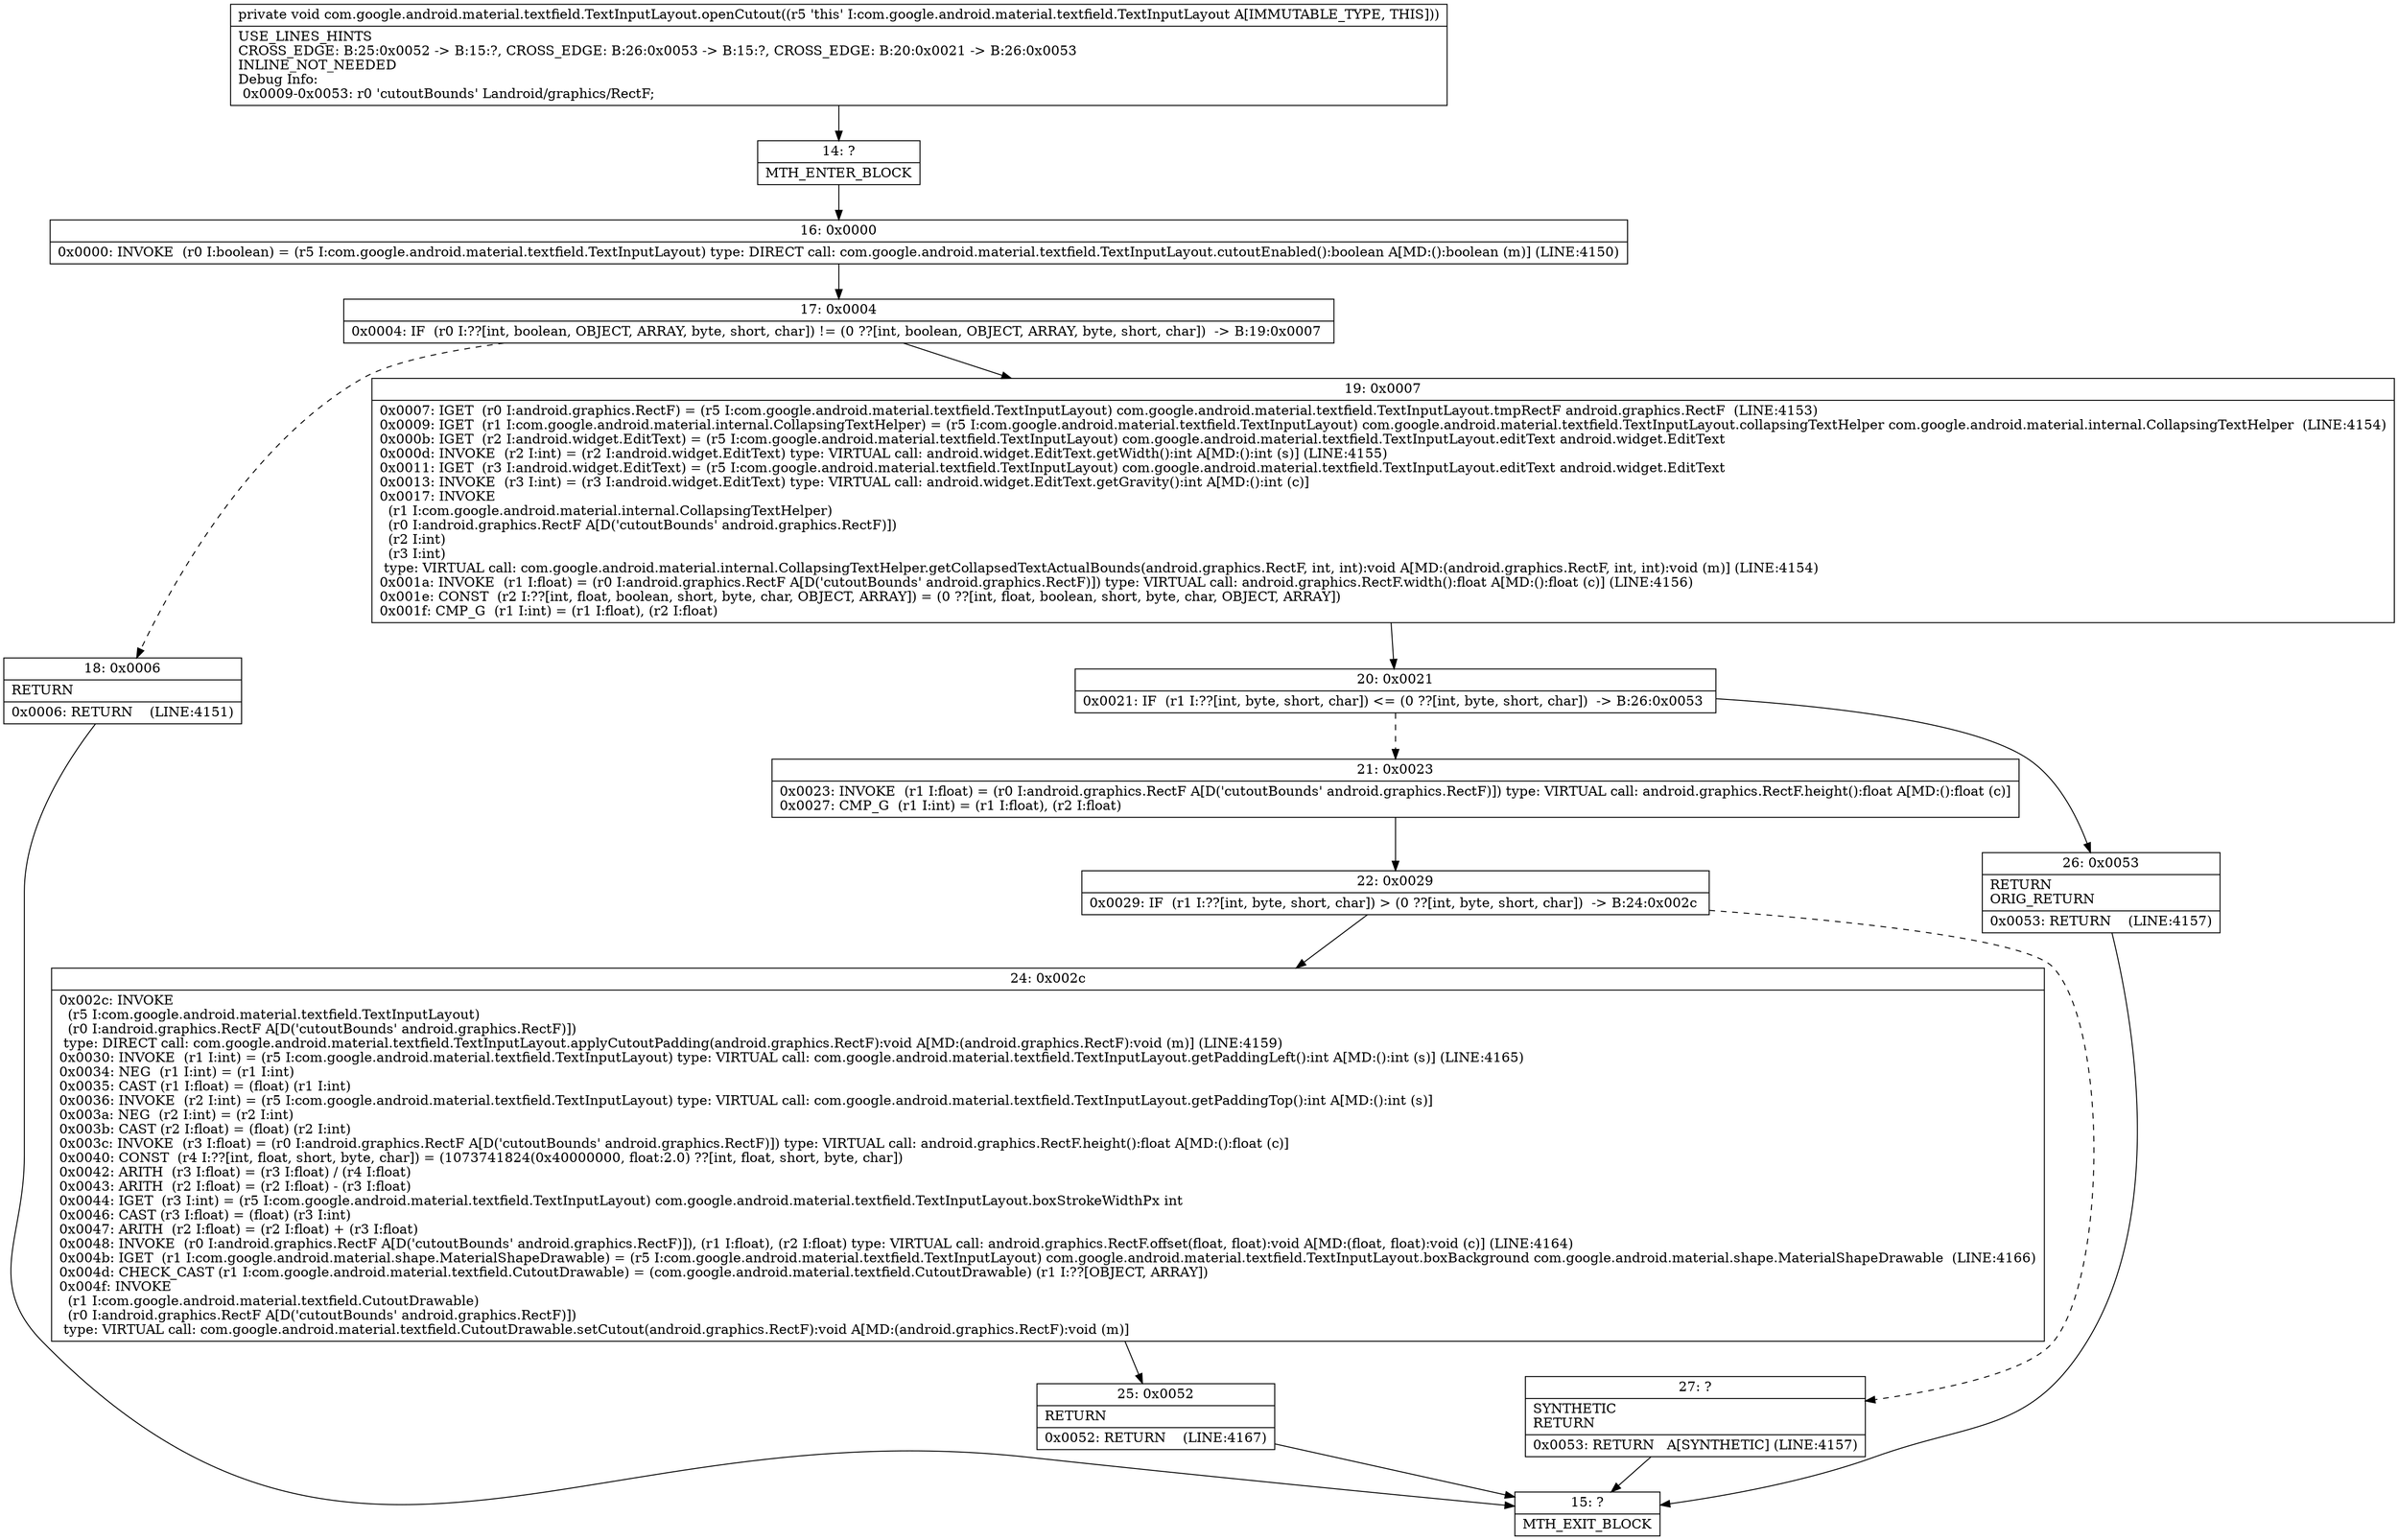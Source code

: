 digraph "CFG forcom.google.android.material.textfield.TextInputLayout.openCutout()V" {
Node_14 [shape=record,label="{14\:\ ?|MTH_ENTER_BLOCK\l}"];
Node_16 [shape=record,label="{16\:\ 0x0000|0x0000: INVOKE  (r0 I:boolean) = (r5 I:com.google.android.material.textfield.TextInputLayout) type: DIRECT call: com.google.android.material.textfield.TextInputLayout.cutoutEnabled():boolean A[MD:():boolean (m)] (LINE:4150)\l}"];
Node_17 [shape=record,label="{17\:\ 0x0004|0x0004: IF  (r0 I:??[int, boolean, OBJECT, ARRAY, byte, short, char]) != (0 ??[int, boolean, OBJECT, ARRAY, byte, short, char])  \-\> B:19:0x0007 \l}"];
Node_18 [shape=record,label="{18\:\ 0x0006|RETURN\l|0x0006: RETURN    (LINE:4151)\l}"];
Node_15 [shape=record,label="{15\:\ ?|MTH_EXIT_BLOCK\l}"];
Node_19 [shape=record,label="{19\:\ 0x0007|0x0007: IGET  (r0 I:android.graphics.RectF) = (r5 I:com.google.android.material.textfield.TextInputLayout) com.google.android.material.textfield.TextInputLayout.tmpRectF android.graphics.RectF  (LINE:4153)\l0x0009: IGET  (r1 I:com.google.android.material.internal.CollapsingTextHelper) = (r5 I:com.google.android.material.textfield.TextInputLayout) com.google.android.material.textfield.TextInputLayout.collapsingTextHelper com.google.android.material.internal.CollapsingTextHelper  (LINE:4154)\l0x000b: IGET  (r2 I:android.widget.EditText) = (r5 I:com.google.android.material.textfield.TextInputLayout) com.google.android.material.textfield.TextInputLayout.editText android.widget.EditText \l0x000d: INVOKE  (r2 I:int) = (r2 I:android.widget.EditText) type: VIRTUAL call: android.widget.EditText.getWidth():int A[MD:():int (s)] (LINE:4155)\l0x0011: IGET  (r3 I:android.widget.EditText) = (r5 I:com.google.android.material.textfield.TextInputLayout) com.google.android.material.textfield.TextInputLayout.editText android.widget.EditText \l0x0013: INVOKE  (r3 I:int) = (r3 I:android.widget.EditText) type: VIRTUAL call: android.widget.EditText.getGravity():int A[MD:():int (c)]\l0x0017: INVOKE  \l  (r1 I:com.google.android.material.internal.CollapsingTextHelper)\l  (r0 I:android.graphics.RectF A[D('cutoutBounds' android.graphics.RectF)])\l  (r2 I:int)\l  (r3 I:int)\l type: VIRTUAL call: com.google.android.material.internal.CollapsingTextHelper.getCollapsedTextActualBounds(android.graphics.RectF, int, int):void A[MD:(android.graphics.RectF, int, int):void (m)] (LINE:4154)\l0x001a: INVOKE  (r1 I:float) = (r0 I:android.graphics.RectF A[D('cutoutBounds' android.graphics.RectF)]) type: VIRTUAL call: android.graphics.RectF.width():float A[MD:():float (c)] (LINE:4156)\l0x001e: CONST  (r2 I:??[int, float, boolean, short, byte, char, OBJECT, ARRAY]) = (0 ??[int, float, boolean, short, byte, char, OBJECT, ARRAY]) \l0x001f: CMP_G  (r1 I:int) = (r1 I:float), (r2 I:float) \l}"];
Node_20 [shape=record,label="{20\:\ 0x0021|0x0021: IF  (r1 I:??[int, byte, short, char]) \<= (0 ??[int, byte, short, char])  \-\> B:26:0x0053 \l}"];
Node_21 [shape=record,label="{21\:\ 0x0023|0x0023: INVOKE  (r1 I:float) = (r0 I:android.graphics.RectF A[D('cutoutBounds' android.graphics.RectF)]) type: VIRTUAL call: android.graphics.RectF.height():float A[MD:():float (c)]\l0x0027: CMP_G  (r1 I:int) = (r1 I:float), (r2 I:float) \l}"];
Node_22 [shape=record,label="{22\:\ 0x0029|0x0029: IF  (r1 I:??[int, byte, short, char]) \> (0 ??[int, byte, short, char])  \-\> B:24:0x002c \l}"];
Node_24 [shape=record,label="{24\:\ 0x002c|0x002c: INVOKE  \l  (r5 I:com.google.android.material.textfield.TextInputLayout)\l  (r0 I:android.graphics.RectF A[D('cutoutBounds' android.graphics.RectF)])\l type: DIRECT call: com.google.android.material.textfield.TextInputLayout.applyCutoutPadding(android.graphics.RectF):void A[MD:(android.graphics.RectF):void (m)] (LINE:4159)\l0x0030: INVOKE  (r1 I:int) = (r5 I:com.google.android.material.textfield.TextInputLayout) type: VIRTUAL call: com.google.android.material.textfield.TextInputLayout.getPaddingLeft():int A[MD:():int (s)] (LINE:4165)\l0x0034: NEG  (r1 I:int) = (r1 I:int) \l0x0035: CAST (r1 I:float) = (float) (r1 I:int) \l0x0036: INVOKE  (r2 I:int) = (r5 I:com.google.android.material.textfield.TextInputLayout) type: VIRTUAL call: com.google.android.material.textfield.TextInputLayout.getPaddingTop():int A[MD:():int (s)]\l0x003a: NEG  (r2 I:int) = (r2 I:int) \l0x003b: CAST (r2 I:float) = (float) (r2 I:int) \l0x003c: INVOKE  (r3 I:float) = (r0 I:android.graphics.RectF A[D('cutoutBounds' android.graphics.RectF)]) type: VIRTUAL call: android.graphics.RectF.height():float A[MD:():float (c)]\l0x0040: CONST  (r4 I:??[int, float, short, byte, char]) = (1073741824(0x40000000, float:2.0) ??[int, float, short, byte, char]) \l0x0042: ARITH  (r3 I:float) = (r3 I:float) \/ (r4 I:float) \l0x0043: ARITH  (r2 I:float) = (r2 I:float) \- (r3 I:float) \l0x0044: IGET  (r3 I:int) = (r5 I:com.google.android.material.textfield.TextInputLayout) com.google.android.material.textfield.TextInputLayout.boxStrokeWidthPx int \l0x0046: CAST (r3 I:float) = (float) (r3 I:int) \l0x0047: ARITH  (r2 I:float) = (r2 I:float) + (r3 I:float) \l0x0048: INVOKE  (r0 I:android.graphics.RectF A[D('cutoutBounds' android.graphics.RectF)]), (r1 I:float), (r2 I:float) type: VIRTUAL call: android.graphics.RectF.offset(float, float):void A[MD:(float, float):void (c)] (LINE:4164)\l0x004b: IGET  (r1 I:com.google.android.material.shape.MaterialShapeDrawable) = (r5 I:com.google.android.material.textfield.TextInputLayout) com.google.android.material.textfield.TextInputLayout.boxBackground com.google.android.material.shape.MaterialShapeDrawable  (LINE:4166)\l0x004d: CHECK_CAST (r1 I:com.google.android.material.textfield.CutoutDrawable) = (com.google.android.material.textfield.CutoutDrawable) (r1 I:??[OBJECT, ARRAY]) \l0x004f: INVOKE  \l  (r1 I:com.google.android.material.textfield.CutoutDrawable)\l  (r0 I:android.graphics.RectF A[D('cutoutBounds' android.graphics.RectF)])\l type: VIRTUAL call: com.google.android.material.textfield.CutoutDrawable.setCutout(android.graphics.RectF):void A[MD:(android.graphics.RectF):void (m)]\l}"];
Node_25 [shape=record,label="{25\:\ 0x0052|RETURN\l|0x0052: RETURN    (LINE:4167)\l}"];
Node_27 [shape=record,label="{27\:\ ?|SYNTHETIC\lRETURN\l|0x0053: RETURN   A[SYNTHETIC] (LINE:4157)\l}"];
Node_26 [shape=record,label="{26\:\ 0x0053|RETURN\lORIG_RETURN\l|0x0053: RETURN    (LINE:4157)\l}"];
MethodNode[shape=record,label="{private void com.google.android.material.textfield.TextInputLayout.openCutout((r5 'this' I:com.google.android.material.textfield.TextInputLayout A[IMMUTABLE_TYPE, THIS]))  | USE_LINES_HINTS\lCROSS_EDGE: B:25:0x0052 \-\> B:15:?, CROSS_EDGE: B:26:0x0053 \-\> B:15:?, CROSS_EDGE: B:20:0x0021 \-\> B:26:0x0053\lINLINE_NOT_NEEDED\lDebug Info:\l  0x0009\-0x0053: r0 'cutoutBounds' Landroid\/graphics\/RectF;\l}"];
MethodNode -> Node_14;Node_14 -> Node_16;
Node_16 -> Node_17;
Node_17 -> Node_18[style=dashed];
Node_17 -> Node_19;
Node_18 -> Node_15;
Node_19 -> Node_20;
Node_20 -> Node_21[style=dashed];
Node_20 -> Node_26;
Node_21 -> Node_22;
Node_22 -> Node_24;
Node_22 -> Node_27[style=dashed];
Node_24 -> Node_25;
Node_25 -> Node_15;
Node_27 -> Node_15;
Node_26 -> Node_15;
}

